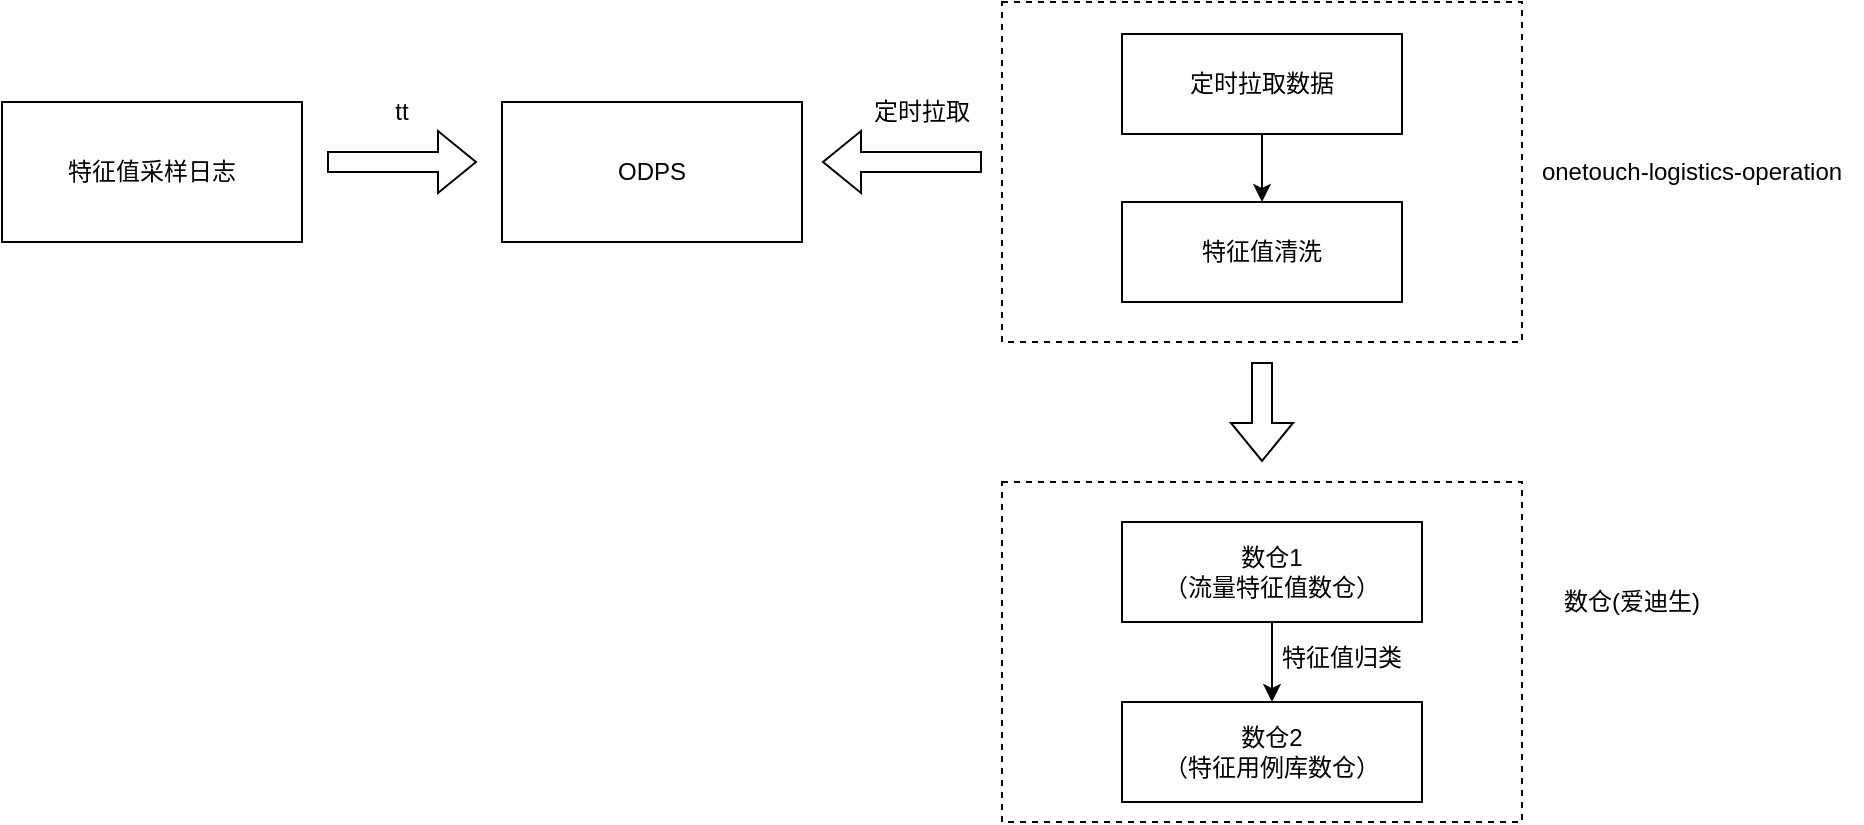 <mxfile version="24.7.7">
  <diagram name="第 1 页" id="dMrdqhf6_QR0lIxlp7QM">
    <mxGraphModel dx="250" dy="1750" grid="1" gridSize="10" guides="1" tooltips="1" connect="1" arrows="1" fold="1" page="1" pageScale="1" pageWidth="827" pageHeight="1169" math="0" shadow="0">
      <root>
        <mxCell id="0" />
        <mxCell id="1" parent="0" />
        <mxCell id="VX3rwLZmTcrIT6lRmgwz-18" value="" style="rounded=0;whiteSpace=wrap;html=1;fillColor=none;dashed=1;" vertex="1" parent="1">
          <mxGeometry x="1350" y="-360" width="260" height="170" as="geometry" />
        </mxCell>
        <mxCell id="VX3rwLZmTcrIT6lRmgwz-12" value="" style="rounded=0;whiteSpace=wrap;html=1;fillColor=none;dashed=1;" vertex="1" parent="1">
          <mxGeometry x="1350" y="-600" width="260" height="170" as="geometry" />
        </mxCell>
        <mxCell id="f6LxnFSBQ8j8LGYdEh3--27" value="特征值采样日志" style="rounded=0;whiteSpace=wrap;html=1;fillColor=none;" parent="1" vertex="1">
          <mxGeometry x="850" y="-550" width="150" height="70" as="geometry" />
        </mxCell>
        <mxCell id="VX3rwLZmTcrIT6lRmgwz-2" value="" style="shape=flexArrow;endArrow=classic;html=1;rounded=0;" edge="1" parent="1">
          <mxGeometry width="50" height="50" relative="1" as="geometry">
            <mxPoint x="1012.5" y="-520" as="sourcePoint" />
            <mxPoint x="1087.5" y="-520" as="targetPoint" />
          </mxGeometry>
        </mxCell>
        <mxCell id="VX3rwLZmTcrIT6lRmgwz-3" value="tt" style="text;html=1;align=center;verticalAlign=middle;whiteSpace=wrap;rounded=0;" vertex="1" parent="1">
          <mxGeometry x="1020" y="-560" width="60" height="30" as="geometry" />
        </mxCell>
        <mxCell id="VX3rwLZmTcrIT6lRmgwz-4" value="ODPS" style="rounded=0;whiteSpace=wrap;html=1;fillColor=none;" vertex="1" parent="1">
          <mxGeometry x="1100" y="-550" width="150" height="70" as="geometry" />
        </mxCell>
        <mxCell id="VX3rwLZmTcrIT6lRmgwz-16" style="edgeStyle=orthogonalEdgeStyle;rounded=0;orthogonalLoop=1;jettySize=auto;html=1;exitX=0.5;exitY=1;exitDx=0;exitDy=0;entryX=0.5;entryY=0;entryDx=0;entryDy=0;" edge="1" parent="1" source="VX3rwLZmTcrIT6lRmgwz-5" target="VX3rwLZmTcrIT6lRmgwz-14">
          <mxGeometry relative="1" as="geometry" />
        </mxCell>
        <mxCell id="VX3rwLZmTcrIT6lRmgwz-5" value="定时拉取数据" style="rounded=0;whiteSpace=wrap;html=1;fillColor=none;" vertex="1" parent="1">
          <mxGeometry x="1410" y="-584" width="140" height="50" as="geometry" />
        </mxCell>
        <mxCell id="VX3rwLZmTcrIT6lRmgwz-6" value="" style="shape=flexArrow;endArrow=classic;html=1;rounded=0;" edge="1" parent="1">
          <mxGeometry width="50" height="50" relative="1" as="geometry">
            <mxPoint x="1340" y="-520" as="sourcePoint" />
            <mxPoint x="1260" y="-520" as="targetPoint" />
          </mxGeometry>
        </mxCell>
        <mxCell id="VX3rwLZmTcrIT6lRmgwz-7" value="定时拉取" style="text;html=1;align=center;verticalAlign=middle;whiteSpace=wrap;rounded=0;" vertex="1" parent="1">
          <mxGeometry x="1280" y="-560" width="60" height="30" as="geometry" />
        </mxCell>
        <mxCell id="VX3rwLZmTcrIT6lRmgwz-20" style="edgeStyle=orthogonalEdgeStyle;rounded=0;orthogonalLoop=1;jettySize=auto;html=1;exitX=0.5;exitY=1;exitDx=0;exitDy=0;entryX=0.5;entryY=0;entryDx=0;entryDy=0;" edge="1" parent="1" source="VX3rwLZmTcrIT6lRmgwz-9" target="VX3rwLZmTcrIT6lRmgwz-10">
          <mxGeometry relative="1" as="geometry" />
        </mxCell>
        <mxCell id="VX3rwLZmTcrIT6lRmgwz-9" value="数仓1&lt;div&gt;（流量特征值数仓）&lt;/div&gt;" style="rounded=0;whiteSpace=wrap;html=1;fillColor=none;" vertex="1" parent="1">
          <mxGeometry x="1410" y="-340" width="150" height="50" as="geometry" />
        </mxCell>
        <mxCell id="VX3rwLZmTcrIT6lRmgwz-10" value="数仓2&lt;div&gt;（特征用例库数仓）&lt;/div&gt;" style="rounded=0;whiteSpace=wrap;html=1;fillColor=none;" vertex="1" parent="1">
          <mxGeometry x="1410" y="-250" width="150" height="50" as="geometry" />
        </mxCell>
        <mxCell id="VX3rwLZmTcrIT6lRmgwz-13" value="onetouch-logistics-operation" style="text;html=1;align=center;verticalAlign=middle;whiteSpace=wrap;rounded=0;" vertex="1" parent="1">
          <mxGeometry x="1610" y="-525" width="170" height="20" as="geometry" />
        </mxCell>
        <mxCell id="VX3rwLZmTcrIT6lRmgwz-14" value="特征值清洗" style="rounded=0;whiteSpace=wrap;html=1;fillColor=none;" vertex="1" parent="1">
          <mxGeometry x="1410" y="-500" width="140" height="50" as="geometry" />
        </mxCell>
        <mxCell id="VX3rwLZmTcrIT6lRmgwz-19" value="数仓(爱迪生)" style="text;html=1;align=center;verticalAlign=middle;whiteSpace=wrap;rounded=0;" vertex="1" parent="1">
          <mxGeometry x="1580" y="-310" width="170" height="20" as="geometry" />
        </mxCell>
        <mxCell id="VX3rwLZmTcrIT6lRmgwz-21" value="" style="shape=flexArrow;endArrow=classic;html=1;rounded=0;" edge="1" parent="1">
          <mxGeometry width="50" height="50" relative="1" as="geometry">
            <mxPoint x="1480" y="-420" as="sourcePoint" />
            <mxPoint x="1480" y="-370" as="targetPoint" />
          </mxGeometry>
        </mxCell>
        <mxCell id="VX3rwLZmTcrIT6lRmgwz-22" value="特征值归类" style="text;html=1;align=center;verticalAlign=middle;whiteSpace=wrap;rounded=0;" vertex="1" parent="1">
          <mxGeometry x="1480" y="-280" width="80" height="15" as="geometry" />
        </mxCell>
      </root>
    </mxGraphModel>
  </diagram>
</mxfile>
